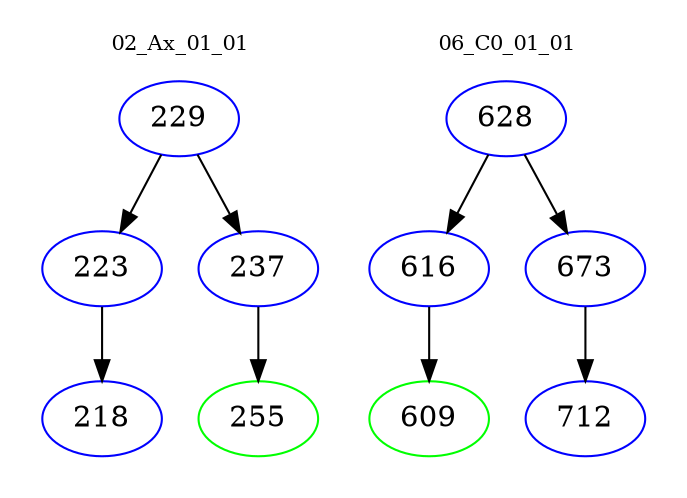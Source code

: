 digraph{
subgraph cluster_0 {
color = white
label = "02_Ax_01_01";
fontsize=10;
T0_229 [label="229", color="blue"]
T0_229 -> T0_223 [color="black"]
T0_223 [label="223", color="blue"]
T0_223 -> T0_218 [color="black"]
T0_218 [label="218", color="blue"]
T0_229 -> T0_237 [color="black"]
T0_237 [label="237", color="blue"]
T0_237 -> T0_255 [color="black"]
T0_255 [label="255", color="green"]
}
subgraph cluster_1 {
color = white
label = "06_C0_01_01";
fontsize=10;
T1_628 [label="628", color="blue"]
T1_628 -> T1_616 [color="black"]
T1_616 [label="616", color="blue"]
T1_616 -> T1_609 [color="black"]
T1_609 [label="609", color="green"]
T1_628 -> T1_673 [color="black"]
T1_673 [label="673", color="blue"]
T1_673 -> T1_712 [color="black"]
T1_712 [label="712", color="blue"]
}
}
